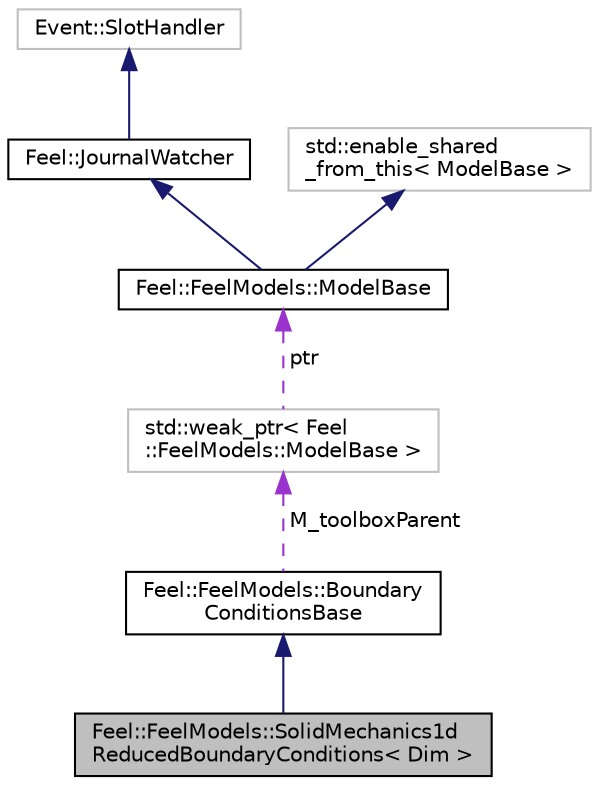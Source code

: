 digraph "Feel::FeelModels::SolidMechanics1dReducedBoundaryConditions&lt; Dim &gt;"
{
 // LATEX_PDF_SIZE
  edge [fontname="Helvetica",fontsize="10",labelfontname="Helvetica",labelfontsize="10"];
  node [fontname="Helvetica",fontsize="10",shape=record];
  Node1 [label="Feel::FeelModels::SolidMechanics1d\lReducedBoundaryConditions\< Dim \>",height=0.2,width=0.4,color="black", fillcolor="grey75", style="filled", fontcolor="black",tooltip=" "];
  Node2 -> Node1 [dir="back",color="midnightblue",fontsize="10",style="solid",fontname="Helvetica"];
  Node2 [label="Feel::FeelModels::Boundary\lConditionsBase",height=0.2,width=0.4,color="black", fillcolor="white", style="filled",URL="$classFeel_1_1FeelModels_1_1BoundaryConditionsBase.html",tooltip=" "];
  Node3 -> Node2 [dir="back",color="darkorchid3",fontsize="10",style="dashed",label=" M_toolboxParent" ,fontname="Helvetica"];
  Node3 [label="std::weak_ptr\< Feel\l::FeelModels::ModelBase \>",height=0.2,width=0.4,color="grey75", fillcolor="white", style="filled",tooltip=" "];
  Node4 -> Node3 [dir="back",color="darkorchid3",fontsize="10",style="dashed",label=" ptr" ,fontname="Helvetica"];
  Node4 [label="Feel::FeelModels::ModelBase",height=0.2,width=0.4,color="black", fillcolor="white", style="filled",URL="$classFeel_1_1FeelModels_1_1ModelBase.html",tooltip=" "];
  Node5 -> Node4 [dir="back",color="midnightblue",fontsize="10",style="solid",fontname="Helvetica"];
  Node5 [label="Feel::JournalWatcher",height=0.2,width=0.4,color="black", fillcolor="white", style="filled",URL="$classFeel_1_1JournalWatcher.html",tooltip=" "];
  Node6 -> Node5 [dir="back",color="midnightblue",fontsize="10",style="solid",fontname="Helvetica"];
  Node6 [label="Event::SlotHandler",height=0.2,width=0.4,color="grey75", fillcolor="white", style="filled",tooltip=" "];
  Node7 -> Node4 [dir="back",color="midnightblue",fontsize="10",style="solid",fontname="Helvetica"];
  Node7 [label="std::enable_shared\l_from_this\< ModelBase \>",height=0.2,width=0.4,color="grey75", fillcolor="white", style="filled",tooltip=" "];
}

